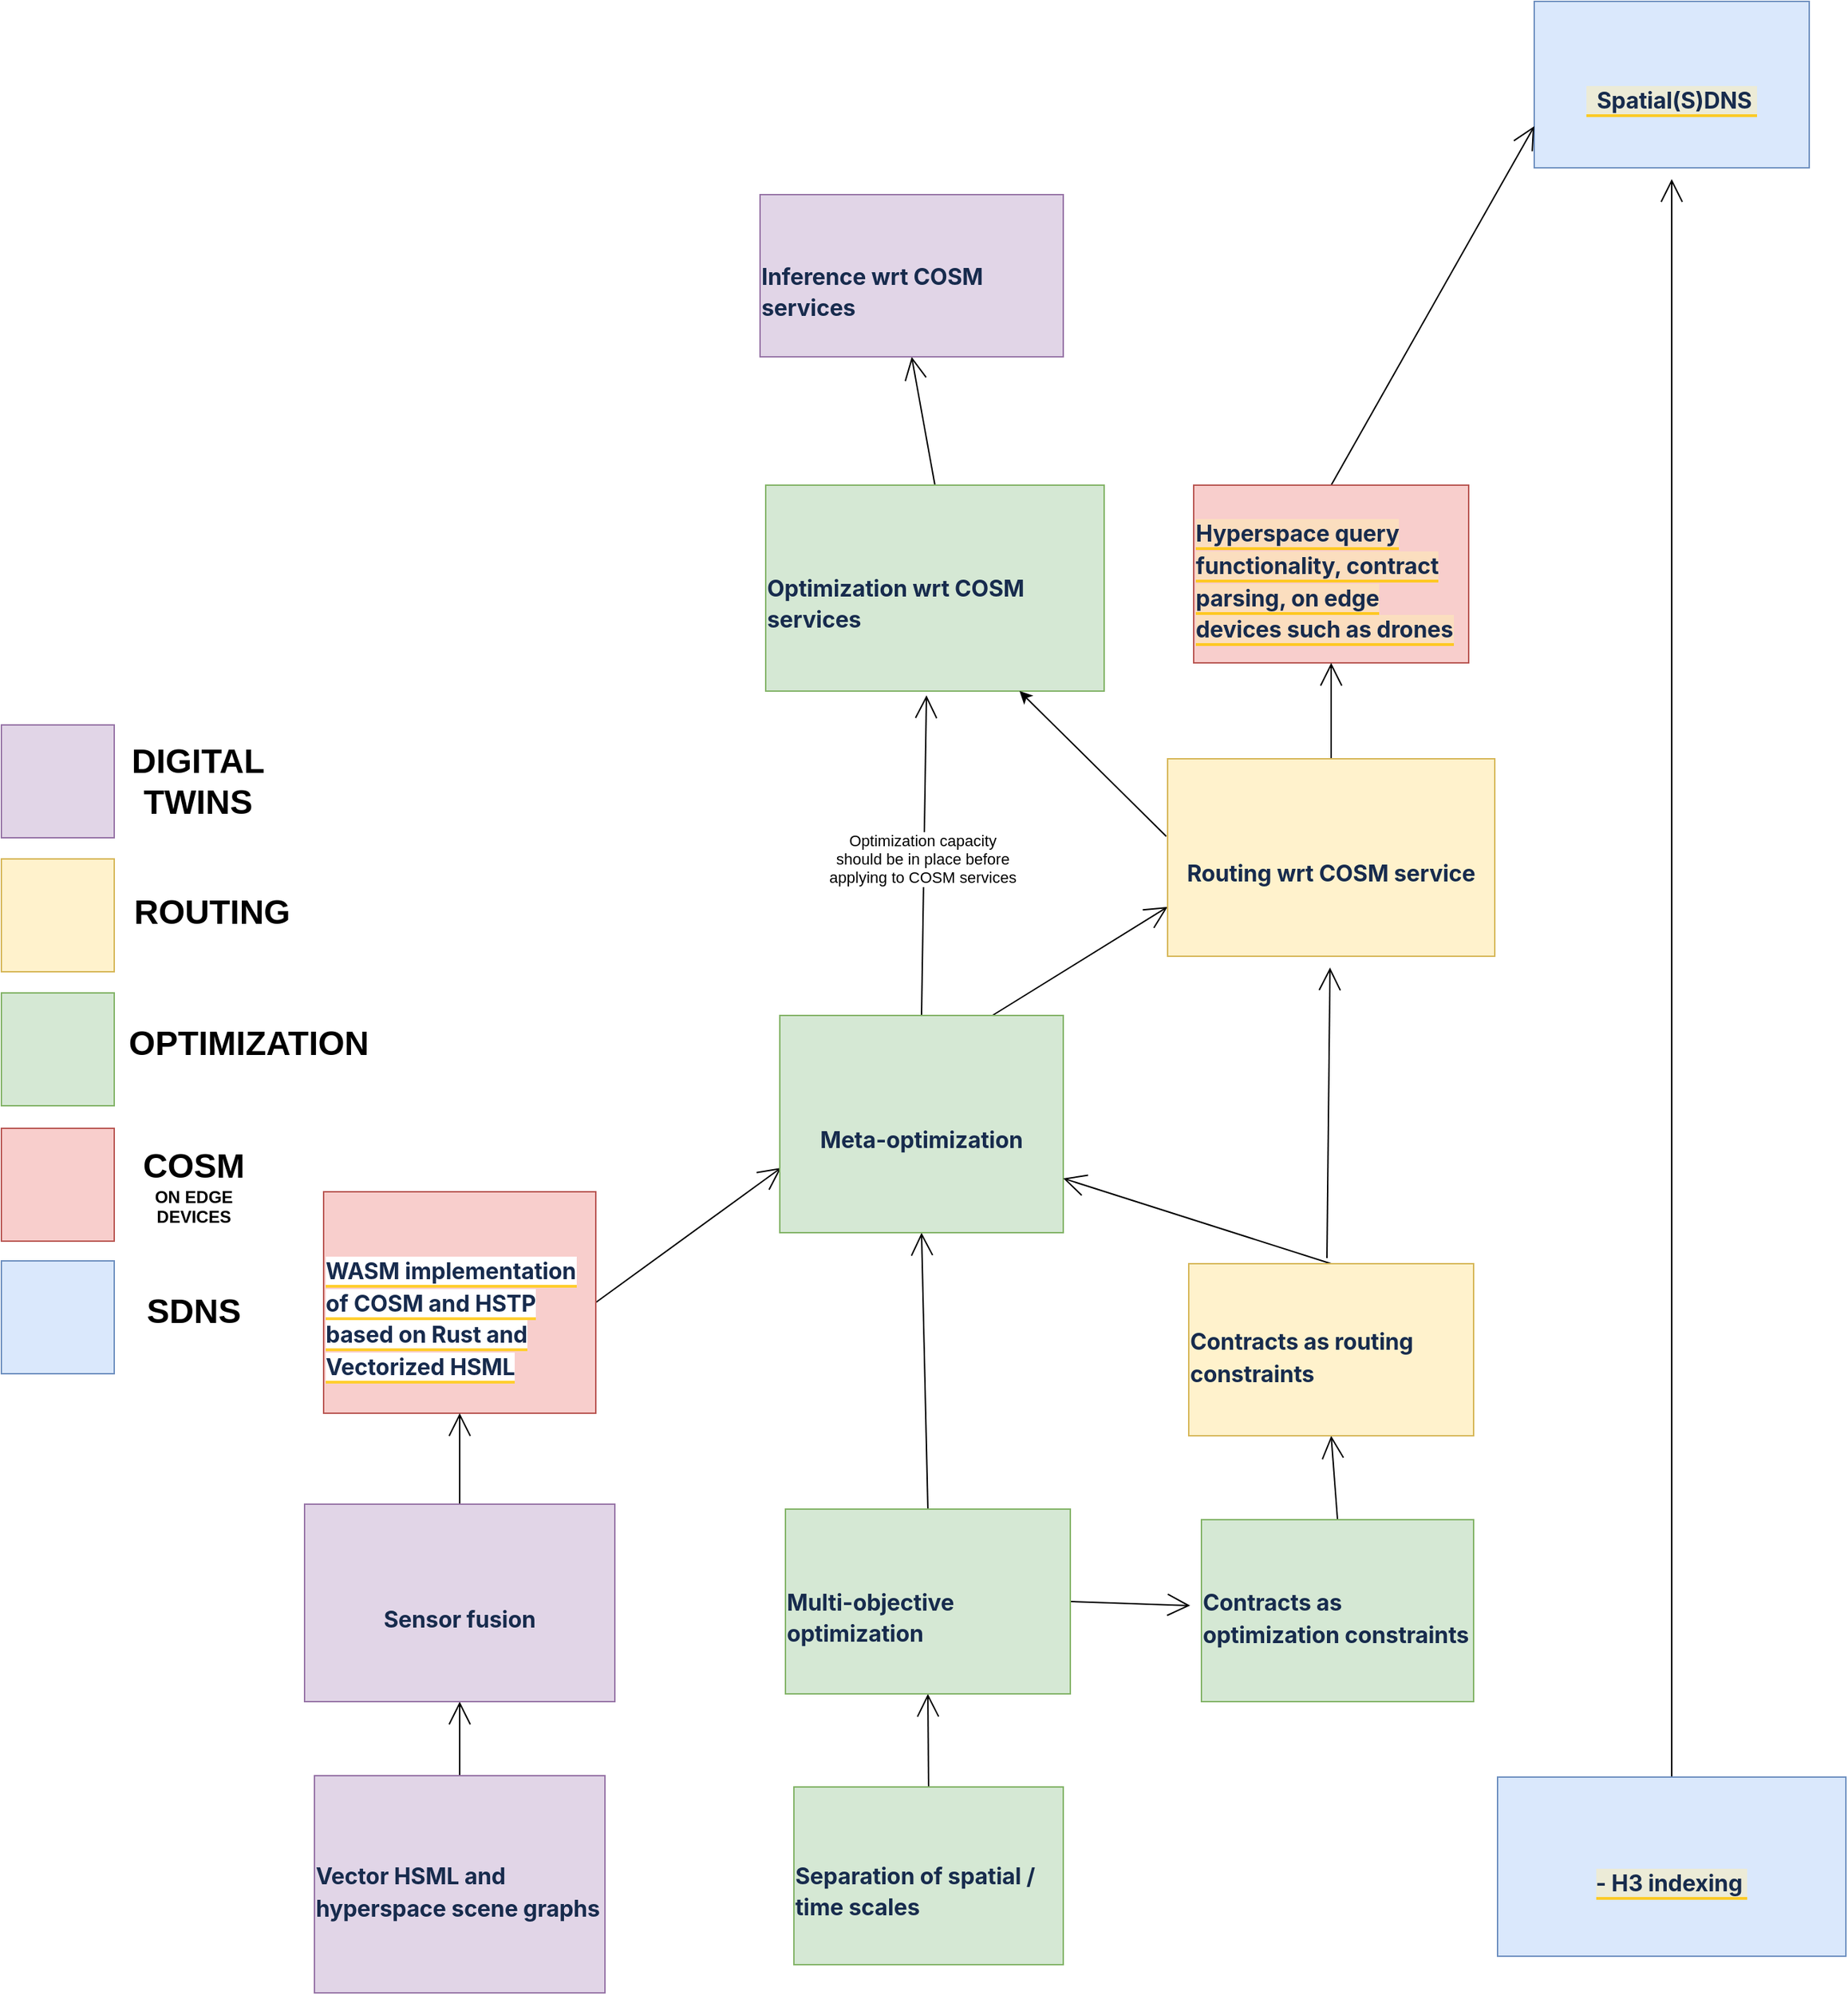 <mxfile version="20.2.7" type="github">
  <diagram id="7z78vcRJwoHjMP4bkD24" name="Page-1">
    <mxGraphModel dx="1522" dy="875" grid="0" gridSize="10" guides="1" tooltips="1" connect="1" arrows="1" fold="1" page="0" pageScale="1" pageWidth="850" pageHeight="1100" math="0" shadow="0">
      <root>
        <mxCell id="0" />
        <mxCell id="1" parent="0" />
        <mxCell id="wH5RqpElglhxuyfyvfox-1" value="&lt;h4 style=&quot;margin: 1.357em 0px 0px; padding: 0px; font-size: 16px; line-height: 1.428; color: rgb(23, 43, 77); letter-spacing: -0.003em; font-family: -apple-system, BlinkMacSystemFont, &amp;quot;Segoe UI&amp;quot;, Roboto, Oxygen, Ubuntu, &amp;quot;Fira Sans&amp;quot;, &amp;quot;Droid Sans&amp;quot;, &amp;quot;Helvetica Neue&amp;quot;, sans-serif; text-align: start;&quot; data-renderer-start-pos=&quot;1753&quot; id=&quot;Spatial(S)DNS----H3-indexing-–-A-lot-of-the-work-would-support-this-project,-but-the-end-would-have-to-lead-into-the--SDNS&quot;&gt;&lt;span style=&quot;cursor: pointer; background-color: rgba(255, 240, 179, 0.5); border-bottom: 2px solid rgba(255, 196, 0, 0.82);&quot; class=&quot;inline-highlight&quot; data-id=&quot;642e6865-7614-46b1-a37f-4f377f6b59a0&quot; data-mark-annotation-type=&quot;inlineComment&quot; data-mark-type=&quot;annotation&quot; data-renderer-mark=&quot;true&quot; id=&quot;642e6865-7614-46b1-a37f-4f377f6b59a0&quot;&gt;&amp;nbsp; Spatial(S)DNS&amp;nbsp;&lt;/span&gt;&lt;/h4&gt;" style="rounded=0;whiteSpace=wrap;html=1;hachureGap=4;fillColor=#dae8fc;strokeColor=#6c8ebf;" parent="1" vertex="1">
          <mxGeometry x="1168" y="50" width="195" height="118" as="geometry" />
        </mxCell>
        <mxCell id="9oQ9O6FbsVemTm-6UywY-12" style="edgeStyle=none;curved=1;rounded=0;orthogonalLoop=1;jettySize=auto;html=1;exitX=1;exitY=0.5;exitDx=0;exitDy=0;endArrow=open;startSize=14;endSize=14;sourcePerimeterSpacing=8;targetPerimeterSpacing=8;entryX=0.005;entryY=0.701;entryDx=0;entryDy=0;entryPerimeter=0;" parent="1" source="wH5RqpElglhxuyfyvfox-2" target="wH5RqpElglhxuyfyvfox-8" edge="1">
          <mxGeometry relative="1" as="geometry" />
        </mxCell>
        <mxCell id="wH5RqpElglhxuyfyvfox-2" value="&lt;h4 style=&quot;margin: 1.357em 0px 0px; padding: 0px; font-size: 16px; line-height: 1.428; color: rgb(23, 43, 77); letter-spacing: -0.003em; font-family: -apple-system, BlinkMacSystemFont, &amp;quot;Segoe UI&amp;quot;, Roboto, Oxygen, Ubuntu, &amp;quot;Fira Sans&amp;quot;, &amp;quot;Droid Sans&amp;quot;, &amp;quot;Helvetica Neue&amp;quot;, sans-serif; text-align: start;&quot; data-renderer-start-pos=&quot;1941&quot; id=&quot;WASM-implementation-of-COSM-and-HSTP-based-on-Rust-and-Vectorized-HSML&quot;&gt;&lt;span style=&quot;cursor: pointer; border-bottom-width: 2px; border-bottom-style: solid; border-bottom-color: rgba(255, 196, 0, 0.82); background-color: rgb(255, 255, 255);&quot; class=&quot;inline-highlight&quot; data-id=&quot;642e6865-7614-46b1-a37f-4f377f6b59a0&quot; data-mark-annotation-type=&quot;inlineComment&quot; data-mark-type=&quot;annotation&quot; data-renderer-mark=&quot;true&quot; id=&quot;642e6865-7614-46b1-a37f-4f377f6b59a0&quot;&gt;WASM implementation of COSM and HSTP based on Rust and Vectorized HSML&lt;/span&gt;&lt;/h4&gt;" style="rounded=0;whiteSpace=wrap;html=1;hachureGap=4;fillColor=#f8cecc;strokeColor=#b85450;" parent="1" vertex="1">
          <mxGeometry x="309.5" y="894" width="193" height="157" as="geometry" />
        </mxCell>
        <mxCell id="9oQ9O6FbsVemTm-6UywY-22" style="edgeStyle=none;curved=1;rounded=0;orthogonalLoop=1;jettySize=auto;html=1;exitX=0.5;exitY=0;exitDx=0;exitDy=0;endArrow=open;startSize=14;endSize=14;sourcePerimeterSpacing=8;targetPerimeterSpacing=8;entryX=0;entryY=0.75;entryDx=0;entryDy=0;" parent="1" source="wH5RqpElglhxuyfyvfox-4" target="wH5RqpElglhxuyfyvfox-1" edge="1">
          <mxGeometry relative="1" as="geometry">
            <mxPoint x="1155" y="294" as="targetPoint" />
          </mxGeometry>
        </mxCell>
        <mxCell id="wH5RqpElglhxuyfyvfox-4" value="&lt;h4 style=&quot;margin: 10px 0px 0px; padding: 0px; font-size: 16px; line-height: 1.428; color: rgb(23, 43, 77); letter-spacing: -0.003em; font-family: -apple-system, BlinkMacSystemFont, &amp;quot;Segoe UI&amp;quot;, Roboto, Oxygen, Ubuntu, &amp;quot;Fira Sans&amp;quot;, &amp;quot;Droid Sans&amp;quot;, &amp;quot;Helvetica Neue&amp;quot;, sans-serif; text-align: start;&quot; data-renderer-start-pos=&quot;2013&quot; id=&quot;Hyperspace-query-functionality,-contract-parsing,--on-edge-devices-such-as-drones.&quot;&gt;&lt;span style=&quot;cursor: pointer; background-color: rgba(255, 240, 179, 0.5); border-bottom: 2px solid rgba(255, 196, 0, 0.82);&quot; class=&quot;inline-highlight&quot; data-id=&quot;642e6865-7614-46b1-a37f-4f377f6b59a0&quot; data-mark-annotation-type=&quot;inlineComment&quot; data-mark-type=&quot;annotation&quot; data-renderer-mark=&quot;true&quot; id=&quot;642e6865-7614-46b1-a37f-4f377f6b59a0&quot;&gt;Hyperspace query functionality, contract parsing,  on edge devices such as drones&lt;/span&gt;&lt;/h4&gt;" style="rounded=0;whiteSpace=wrap;html=1;hachureGap=4;fillColor=#f8cecc;strokeColor=#b85450;" parent="1" vertex="1">
          <mxGeometry x="926.5" y="393" width="195" height="126" as="geometry" />
        </mxCell>
        <mxCell id="9oQ9O6FbsVemTm-6UywY-15" style="edgeStyle=none;curved=1;rounded=0;orthogonalLoop=1;jettySize=auto;html=1;exitX=0.5;exitY=0;exitDx=0;exitDy=0;entryX=0.5;entryY=1;entryDx=0;entryDy=0;endArrow=open;startSize=14;endSize=14;sourcePerimeterSpacing=8;targetPerimeterSpacing=8;" parent="1" source="wH5RqpElglhxuyfyvfox-5" target="9oQ9O6FbsVemTm-6UywY-1" edge="1">
          <mxGeometry relative="1" as="geometry" />
        </mxCell>
        <mxCell id="wH5RqpElglhxuyfyvfox-5" value="&lt;h4 style=&quot;margin: 10px 0px 0px; padding: 0px; font-size: 16px; line-height: 1.428; color: rgb(23, 43, 77); letter-spacing: -0.003em; font-family: -apple-system, BlinkMacSystemFont, &amp;quot;Segoe UI&amp;quot;, Roboto, Oxygen, Ubuntu, &amp;quot;Fira Sans&amp;quot;, &amp;quot;Droid Sans&amp;quot;, &amp;quot;Helvetica Neue&amp;quot;, sans-serif; text-align: start;&quot; data-renderer-start-pos=&quot;2112&quot; id=&quot;Contracts-as-optimization-constraints&quot;&gt;Contracts as optimization constraints&lt;/h4&gt;" style="rounded=0;whiteSpace=wrap;html=1;hachureGap=4;fillColor=#d5e8d4;strokeColor=#82b366;" parent="1" vertex="1">
          <mxGeometry x="932" y="1126.5" width="193" height="129" as="geometry" />
        </mxCell>
        <mxCell id="9oQ9O6FbsVemTm-6UywY-14" style="edgeStyle=none;curved=1;rounded=0;orthogonalLoop=1;jettySize=auto;html=1;exitX=0.5;exitY=0;exitDx=0;exitDy=0;entryX=0.5;entryY=1;entryDx=0;entryDy=0;endArrow=open;startSize=14;endSize=14;sourcePerimeterSpacing=8;targetPerimeterSpacing=8;" parent="1" source="wH5RqpElglhxuyfyvfox-6" target="wH5RqpElglhxuyfyvfox-7" edge="1">
          <mxGeometry relative="1" as="geometry" />
        </mxCell>
        <mxCell id="wH5RqpElglhxuyfyvfox-6" value="&lt;h4 style=&quot;margin: 1.357em 0px 0px; padding: 0px; font-size: 16px; line-height: 1.428; color: rgb(23, 43, 77); letter-spacing: -0.003em; font-family: -apple-system, BlinkMacSystemFont, &amp;quot;Segoe UI&amp;quot;, Roboto, Oxygen, Ubuntu, &amp;quot;Fira Sans&amp;quot;, &amp;quot;Droid Sans&amp;quot;, &amp;quot;Helvetica Neue&amp;quot;, sans-serif; text-align: start;&quot; data-renderer-start-pos=&quot;2159&quot; id=&quot;Separation-of-spatial-/-time-scales&quot;&gt;Separation of spatial / time scales&lt;/h4&gt;" style="rounded=0;whiteSpace=wrap;html=1;hachureGap=4;fillColor=#d5e8d4;strokeColor=#82b366;" parent="1" vertex="1">
          <mxGeometry x="643" y="1316" width="191" height="126" as="geometry" />
        </mxCell>
        <mxCell id="9oQ9O6FbsVemTm-6UywY-11" style="edgeStyle=none;curved=1;rounded=0;orthogonalLoop=1;jettySize=auto;html=1;exitX=0.5;exitY=0;exitDx=0;exitDy=0;entryX=0.5;entryY=1;entryDx=0;entryDy=0;endArrow=open;startSize=14;endSize=14;sourcePerimeterSpacing=8;targetPerimeterSpacing=8;" parent="1" source="wH5RqpElglhxuyfyvfox-7" target="wH5RqpElglhxuyfyvfox-8" edge="1">
          <mxGeometry relative="1" as="geometry" />
        </mxCell>
        <mxCell id="9oQ9O6FbsVemTm-6UywY-16" style="edgeStyle=none;curved=1;rounded=0;orthogonalLoop=1;jettySize=auto;html=1;exitX=1;exitY=0.5;exitDx=0;exitDy=0;endArrow=open;startSize=14;endSize=14;sourcePerimeterSpacing=8;targetPerimeterSpacing=8;" parent="1" source="wH5RqpElglhxuyfyvfox-7" target="wH5RqpElglhxuyfyvfox-5" edge="1">
          <mxGeometry relative="1" as="geometry" />
        </mxCell>
        <mxCell id="wH5RqpElglhxuyfyvfox-7" value="&lt;h4 style=&quot;margin: 1.357em 0px 0px; padding: 0px; font-size: 16px; line-height: 1.428; color: rgb(23, 43, 77); letter-spacing: -0.003em; font-family: -apple-system, BlinkMacSystemFont, &amp;quot;Segoe UI&amp;quot;, Roboto, Oxygen, Ubuntu, &amp;quot;Fira Sans&amp;quot;, &amp;quot;Droid Sans&amp;quot;, &amp;quot;Helvetica Neue&amp;quot;, sans-serif; text-align: start;&quot; data-renderer-start-pos=&quot;2204&quot; id=&quot;Multi-objective-optimization&quot;&gt;Multi-objective optimization&lt;/h4&gt;" style="rounded=0;whiteSpace=wrap;html=1;hachureGap=4;fillColor=#d5e8d4;strokeColor=#82b366;" parent="1" vertex="1">
          <mxGeometry x="637" y="1119" width="202" height="131" as="geometry" />
        </mxCell>
        <mxCell id="9oQ9O6FbsVemTm-6UywY-17" style="edgeStyle=none;curved=1;rounded=0;orthogonalLoop=1;jettySize=auto;html=1;exitX=0.5;exitY=0;exitDx=0;exitDy=0;endArrow=open;startSize=14;endSize=14;sourcePerimeterSpacing=8;targetPerimeterSpacing=8;" parent="1" source="wH5RqpElglhxuyfyvfox-8" edge="1">
          <mxGeometry relative="1" as="geometry">
            <mxPoint x="737" y="542" as="targetPoint" />
          </mxGeometry>
        </mxCell>
        <mxCell id="6fWxtNXXJk7NK1VFURIJ-1" value="Optimization capacity&lt;br&gt;should be in place before&lt;br&gt;applying to COSM services" style="edgeLabel;html=1;align=center;verticalAlign=middle;resizable=0;points=[];" vertex="1" connectable="0" parent="9oQ9O6FbsVemTm-6UywY-17">
          <mxGeometry x="-0.022" y="1" relative="1" as="geometry">
            <mxPoint as="offset" />
          </mxGeometry>
        </mxCell>
        <mxCell id="9oQ9O6FbsVemTm-6UywY-18" style="edgeStyle=none;curved=1;rounded=0;orthogonalLoop=1;jettySize=auto;html=1;exitX=0.75;exitY=0;exitDx=0;exitDy=0;endArrow=open;startSize=14;endSize=14;sourcePerimeterSpacing=8;targetPerimeterSpacing=8;entryX=0;entryY=0.75;entryDx=0;entryDy=0;" parent="1" source="wH5RqpElglhxuyfyvfox-8" target="9oQ9O6FbsVemTm-6UywY-3" edge="1">
          <mxGeometry relative="1" as="geometry" />
        </mxCell>
        <mxCell id="wH5RqpElglhxuyfyvfox-8" value="&lt;h4 style=&quot;margin: 1.357em 0px 0px; padding: 0px; font-size: 16px; line-height: 1.428; color: rgb(23, 43, 77); letter-spacing: -0.003em; font-family: -apple-system, BlinkMacSystemFont, &amp;quot;Segoe UI&amp;quot;, Roboto, Oxygen, Ubuntu, &amp;quot;Fira Sans&amp;quot;, &amp;quot;Droid Sans&amp;quot;, &amp;quot;Helvetica Neue&amp;quot;, sans-serif; text-align: start;&quot; data-renderer-start-pos=&quot;2243&quot; id=&quot;Meta-optimization&quot;&gt;Meta-optimization&lt;/h4&gt;" style="rounded=0;whiteSpace=wrap;html=1;hachureGap=4;fillColor=#d5e8d4;strokeColor=#82b366;" parent="1" vertex="1">
          <mxGeometry x="633" y="769" width="201" height="154" as="geometry" />
        </mxCell>
        <mxCell id="9oQ9O6FbsVemTm-6UywY-20" style="edgeStyle=none;curved=1;rounded=0;orthogonalLoop=1;jettySize=auto;html=1;exitX=0.5;exitY=0;exitDx=0;exitDy=0;endArrow=open;startSize=14;endSize=14;sourcePerimeterSpacing=8;targetPerimeterSpacing=8;entryX=0.5;entryY=1;entryDx=0;entryDy=0;" parent="1" source="wH5RqpElglhxuyfyvfox-9" target="9oQ9O6FbsVemTm-6UywY-6" edge="1">
          <mxGeometry relative="1" as="geometry">
            <mxPoint x="735" y="339" as="targetPoint" />
          </mxGeometry>
        </mxCell>
        <mxCell id="wH5RqpElglhxuyfyvfox-9" value="&lt;h4 style=&quot;margin: 1.357em 0px 0px; padding: 0px; font-size: 16px; line-height: 1.428; color: rgb(23, 43, 77); letter-spacing: -0.003em; font-family: -apple-system, BlinkMacSystemFont, &amp;quot;Segoe UI&amp;quot;, Roboto, Oxygen, Ubuntu, &amp;quot;Fira Sans&amp;quot;, &amp;quot;Droid Sans&amp;quot;, &amp;quot;Helvetica Neue&amp;quot;, sans-serif; text-align: start;&quot; data-renderer-start-pos=&quot;2271&quot; id=&quot;Optimization-wrt-COSM-services&quot;&gt;Optimization wrt COSM services&lt;/h4&gt;" style="rounded=0;whiteSpace=wrap;html=1;hachureGap=4;fillColor=#d5e8d4;strokeColor=#82b366;" parent="1" vertex="1">
          <mxGeometry x="623" y="393" width="240" height="146" as="geometry" />
        </mxCell>
        <mxCell id="9oQ9O6FbsVemTm-6UywY-13" style="edgeStyle=none;curved=1;rounded=0;orthogonalLoop=1;jettySize=auto;html=1;exitX=0.5;exitY=0;exitDx=0;exitDy=0;entryX=1;entryY=0.75;entryDx=0;entryDy=0;endArrow=open;startSize=14;endSize=14;sourcePerimeterSpacing=8;targetPerimeterSpacing=8;" parent="1" source="9oQ9O6FbsVemTm-6UywY-1" target="wH5RqpElglhxuyfyvfox-8" edge="1">
          <mxGeometry relative="1" as="geometry" />
        </mxCell>
        <mxCell id="9oQ9O6FbsVemTm-6UywY-19" style="edgeStyle=none;curved=1;rounded=0;orthogonalLoop=1;jettySize=auto;html=1;endArrow=open;startSize=14;endSize=14;sourcePerimeterSpacing=8;targetPerimeterSpacing=8;" parent="1" target="9oQ9O6FbsVemTm-6UywY-3" edge="1">
          <mxGeometry relative="1" as="geometry">
            <mxPoint x="1021" y="941" as="sourcePoint" />
          </mxGeometry>
        </mxCell>
        <mxCell id="9oQ9O6FbsVemTm-6UywY-1" value="&lt;h4 style=&quot;margin: 10px 0px 0px; padding: 0px; font-size: 16px; line-height: 1.428; color: rgb(23, 43, 77); letter-spacing: -0.003em; font-family: -apple-system, BlinkMacSystemFont, &amp;quot;Segoe UI&amp;quot;, Roboto, Oxygen, Ubuntu, &amp;quot;Fira Sans&amp;quot;, &amp;quot;Droid Sans&amp;quot;, &amp;quot;Helvetica Neue&amp;quot;, sans-serif; text-align: start;&quot; data-renderer-start-pos=&quot;2320&quot; id=&quot;Contracts-as-routing-constraints&quot;&gt;Contracts as routing constraints&lt;/h4&gt;" style="rounded=0;whiteSpace=wrap;html=1;hachureGap=4;fillColor=#fff2cc;strokeColor=#d6b656;" parent="1" vertex="1">
          <mxGeometry x="923" y="945" width="202" height="122" as="geometry" />
        </mxCell>
        <mxCell id="9oQ9O6FbsVemTm-6UywY-21" style="edgeStyle=none;curved=1;rounded=0;orthogonalLoop=1;jettySize=auto;html=1;exitX=0.5;exitY=0;exitDx=0;exitDy=0;entryX=0.5;entryY=1;entryDx=0;entryDy=0;endArrow=open;startSize=14;endSize=14;sourcePerimeterSpacing=8;targetPerimeterSpacing=8;" parent="1" source="9oQ9O6FbsVemTm-6UywY-3" target="wH5RqpElglhxuyfyvfox-4" edge="1">
          <mxGeometry relative="1" as="geometry" />
        </mxCell>
        <mxCell id="9oQ9O6FbsVemTm-6UywY-3" value="&lt;h4 style=&quot;margin: 1.357em 0px 0px; padding: 0px; font-size: 16px; line-height: 1.428; color: rgb(23, 43, 77); letter-spacing: -0.003em; font-family: -apple-system, BlinkMacSystemFont, &amp;quot;Segoe UI&amp;quot;, Roboto, Oxygen, Ubuntu, &amp;quot;Fira Sans&amp;quot;, &amp;quot;Droid Sans&amp;quot;, &amp;quot;Helvetica Neue&amp;quot;, sans-serif; text-align: start;&quot; data-renderer-start-pos=&quot;2362&quot; id=&quot;Routing-wrt-COSM-services&quot;&gt;Routing wrt COSM service&lt;/h4&gt;" style="rounded=0;whiteSpace=wrap;html=1;hachureGap=4;fillColor=#fff2cc;strokeColor=#d6b656;" parent="1" vertex="1">
          <mxGeometry x="908" y="587" width="232" height="140" as="geometry" />
        </mxCell>
        <mxCell id="9oQ9O6FbsVemTm-6UywY-9" style="edgeStyle=none;curved=1;rounded=0;orthogonalLoop=1;jettySize=auto;html=1;exitX=0.5;exitY=0;exitDx=0;exitDy=0;entryX=0.5;entryY=1;entryDx=0;entryDy=0;endArrow=open;startSize=14;endSize=14;sourcePerimeterSpacing=8;targetPerimeterSpacing=8;" parent="1" source="9oQ9O6FbsVemTm-6UywY-4" target="9oQ9O6FbsVemTm-6UywY-5" edge="1">
          <mxGeometry relative="1" as="geometry" />
        </mxCell>
        <mxCell id="9oQ9O6FbsVemTm-6UywY-4" value="&lt;h4 style=&quot;margin: 10px 0px 0px; padding: 0px; font-size: 16px; line-height: 1.428; color: rgb(23, 43, 77); letter-spacing: -0.003em; font-family: -apple-system, BlinkMacSystemFont, &amp;quot;Segoe UI&amp;quot;, Roboto, Oxygen, Ubuntu, &amp;quot;Fira Sans&amp;quot;, &amp;quot;Droid Sans&amp;quot;, &amp;quot;Helvetica Neue&amp;quot;, sans-serif; text-align: start;&quot; data-renderer-start-pos=&quot;2412&quot; id=&quot;Vector-HSML-and--hyperspace-scene-graphs&quot;&gt;Vector HSML and  hyperspace scene graphs &lt;/h4&gt;" style="rounded=0;whiteSpace=wrap;html=1;hachureGap=4;fillColor=#e1d5e7;strokeColor=#9673a6;" parent="1" vertex="1">
          <mxGeometry x="303" y="1308" width="206" height="154" as="geometry" />
        </mxCell>
        <mxCell id="9oQ9O6FbsVemTm-6UywY-10" style="edgeStyle=none;curved=1;rounded=0;orthogonalLoop=1;jettySize=auto;html=1;exitX=0.5;exitY=0;exitDx=0;exitDy=0;entryX=0.5;entryY=1;entryDx=0;entryDy=0;endArrow=open;startSize=14;endSize=14;sourcePerimeterSpacing=8;targetPerimeterSpacing=8;" parent="1" source="9oQ9O6FbsVemTm-6UywY-5" target="wH5RqpElglhxuyfyvfox-2" edge="1">
          <mxGeometry relative="1" as="geometry" />
        </mxCell>
        <mxCell id="9oQ9O6FbsVemTm-6UywY-5" value="&lt;h4 style=&quot;margin: 1.357em 0px 0px; padding: 0px; font-size: 16px; line-height: 1.428; color: rgb(23, 43, 77); letter-spacing: -0.003em; font-family: -apple-system, BlinkMacSystemFont, &amp;quot;Segoe UI&amp;quot;, Roboto, Oxygen, Ubuntu, &amp;quot;Fira Sans&amp;quot;, &amp;quot;Droid Sans&amp;quot;, &amp;quot;Helvetica Neue&amp;quot;, sans-serif; text-align: start;&quot; data-renderer-start-pos=&quot;2463&quot; id=&quot;Sensor-fusion&quot;&gt;Sensor fusion&lt;/h4&gt;" style="rounded=0;whiteSpace=wrap;html=1;hachureGap=4;fillColor=#e1d5e7;strokeColor=#9673a6;" parent="1" vertex="1">
          <mxGeometry x="296" y="1115.5" width="220" height="140" as="geometry" />
        </mxCell>
        <mxCell id="9oQ9O6FbsVemTm-6UywY-6" value="&lt;h4 style=&quot;margin: 1.357em 0px 0px; padding: 0px; font-size: 16px; line-height: 1.428; color: rgb(23, 43, 77); letter-spacing: -0.003em; font-family: -apple-system, BlinkMacSystemFont, &amp;quot;Segoe UI&amp;quot;, Roboto, Oxygen, Ubuntu, &amp;quot;Fira Sans&amp;quot;, &amp;quot;Droid Sans&amp;quot;, &amp;quot;Helvetica Neue&amp;quot;, sans-serif; text-align: start;&quot; data-renderer-start-pos=&quot;2486&quot; id=&quot;Inference-wrt-COSM-services&quot;&gt;Inference wrt COSM services&lt;/h4&gt;" style="rounded=0;whiteSpace=wrap;html=1;hachureGap=4;fillColor=#e1d5e7;strokeColor=#9673a6;" parent="1" vertex="1">
          <mxGeometry x="619" y="187" width="215" height="115" as="geometry" />
        </mxCell>
        <mxCell id="9oQ9O6FbsVemTm-6UywY-23" style="edgeStyle=none;curved=1;rounded=0;orthogonalLoop=1;jettySize=auto;html=1;exitX=0.5;exitY=0;exitDx=0;exitDy=0;endArrow=open;startSize=14;endSize=14;sourcePerimeterSpacing=8;targetPerimeterSpacing=8;" parent="1" source="9oQ9O6FbsVemTm-6UywY-8" target="wH5RqpElglhxuyfyvfox-1" edge="1">
          <mxGeometry relative="1" as="geometry" />
        </mxCell>
        <mxCell id="9oQ9O6FbsVemTm-6UywY-8" value="&lt;h4 style=&quot;margin: 1.357em 0px 0px; padding: 0px; font-size: 16px; line-height: 1.428; color: rgb(23, 43, 77); letter-spacing: -0.003em; font-family: -apple-system, BlinkMacSystemFont, &amp;quot;Segoe UI&amp;quot;, Roboto, Oxygen, Ubuntu, &amp;quot;Fira Sans&amp;quot;, &amp;quot;Droid Sans&amp;quot;, &amp;quot;Helvetica Neue&amp;quot;, sans-serif; text-align: start;&quot; data-renderer-start-pos=&quot;1753&quot; id=&quot;Spatial(S)DNS----H3-indexing-–-A-lot-of-the-work-would-support-this-project,-but-the-end-would-have-to-lead-into-the--SDNS&quot;&gt;&lt;span style=&quot;cursor: pointer; background-color: rgba(255, 240, 179, 0.5); border-bottom: 2px solid rgba(255, 196, 0, 0.82);&quot; class=&quot;inline-highlight&quot; data-id=&quot;642e6865-7614-46b1-a37f-4f377f6b59a0&quot; data-mark-annotation-type=&quot;inlineComment&quot; data-mark-type=&quot;annotation&quot; data-renderer-mark=&quot;true&quot; id=&quot;642e6865-7614-46b1-a37f-4f377f6b59a0&quot;&gt;- H3 indexing&amp;nbsp;&lt;/span&gt;&lt;/h4&gt;" style="rounded=0;whiteSpace=wrap;html=1;hachureGap=4;fillColor=#dae8fc;strokeColor=#6c8ebf;" parent="1" vertex="1">
          <mxGeometry x="1142" y="1309" width="247" height="127" as="geometry" />
        </mxCell>
        <mxCell id="6fWxtNXXJk7NK1VFURIJ-3" value="" style="endArrow=classic;html=1;rounded=0;entryX=0.75;entryY=1;entryDx=0;entryDy=0;exitX=-0.004;exitY=0.393;exitDx=0;exitDy=0;exitPerimeter=0;" edge="1" parent="1" source="9oQ9O6FbsVemTm-6UywY-3" target="wH5RqpElglhxuyfyvfox-9">
          <mxGeometry width="50" height="50" relative="1" as="geometry">
            <mxPoint x="837" y="504" as="sourcePoint" />
            <mxPoint x="887" y="454" as="targetPoint" />
          </mxGeometry>
        </mxCell>
        <mxCell id="6fWxtNXXJk7NK1VFURIJ-6" value="" style="whiteSpace=wrap;html=1;aspect=fixed;labelBackgroundColor=#FFFFFF;fillColor=#e1d5e7;strokeColor=#9673a6;" vertex="1" parent="1">
          <mxGeometry x="81" y="563" width="80" height="80" as="geometry" />
        </mxCell>
        <mxCell id="6fWxtNXXJk7NK1VFURIJ-8" value="&lt;b&gt;&lt;font style=&quot;font-size: 24px;&quot;&gt;DIGITAL&lt;br&gt;TWINS&lt;/font&gt;&lt;br&gt;&lt;/b&gt;" style="text;html=1;resizable=0;autosize=1;align=center;verticalAlign=middle;points=[];fillColor=none;strokeColor=none;rounded=0;labelBackgroundColor=#FFFFFF;" vertex="1" parent="1">
          <mxGeometry x="163" y="569" width="113" height="68" as="geometry" />
        </mxCell>
        <mxCell id="6fWxtNXXJk7NK1VFURIJ-9" value="" style="whiteSpace=wrap;html=1;aspect=fixed;labelBackgroundColor=#FFFFFF;fillColor=#fff2cc;strokeColor=#d6b656;" vertex="1" parent="1">
          <mxGeometry x="81" y="658" width="80" height="80" as="geometry" />
        </mxCell>
        <mxCell id="6fWxtNXXJk7NK1VFURIJ-10" value="&lt;b&gt;&lt;font size=&quot;5&quot;&gt;ROUTING&lt;/font&gt;&lt;br&gt;&lt;/b&gt;" style="text;html=1;resizable=0;autosize=1;align=center;verticalAlign=middle;points=[];fillColor=none;strokeColor=none;rounded=0;labelBackgroundColor=#FFFFFF;" vertex="1" parent="1">
          <mxGeometry x="165" y="676" width="129" height="40" as="geometry" />
        </mxCell>
        <mxCell id="6fWxtNXXJk7NK1VFURIJ-11" value="" style="whiteSpace=wrap;html=1;aspect=fixed;labelBackgroundColor=#FFFFFF;fillColor=#d5e8d4;strokeColor=#82b366;" vertex="1" parent="1">
          <mxGeometry x="81" y="753" width="80" height="80" as="geometry" />
        </mxCell>
        <mxCell id="6fWxtNXXJk7NK1VFURIJ-12" value="&lt;b&gt;&lt;font size=&quot;5&quot;&gt;OPTIMIZATION&lt;/font&gt;&lt;br&gt;&lt;/b&gt;" style="text;html=1;resizable=0;autosize=1;align=center;verticalAlign=middle;points=[];fillColor=none;strokeColor=none;rounded=0;labelBackgroundColor=#FFFFFF;" vertex="1" parent="1">
          <mxGeometry x="161" y="769" width="189" height="40" as="geometry" />
        </mxCell>
        <mxCell id="6fWxtNXXJk7NK1VFURIJ-13" value="" style="whiteSpace=wrap;html=1;aspect=fixed;labelBackgroundColor=#FFFFFF;fillColor=#f8cecc;strokeColor=#b85450;" vertex="1" parent="1">
          <mxGeometry x="81" y="849" width="80" height="80" as="geometry" />
        </mxCell>
        <mxCell id="6fWxtNXXJk7NK1VFURIJ-14" value="&lt;b&gt;&lt;font size=&quot;5&quot;&gt;COSM&lt;br&gt;&lt;/font&gt;ON EDGE&lt;br&gt;DEVICES&lt;br&gt;&lt;/b&gt;" style="text;html=1;resizable=0;autosize=1;align=center;verticalAlign=middle;points=[];fillColor=none;strokeColor=none;rounded=0;labelBackgroundColor=#FFFFFF;" vertex="1" parent="1">
          <mxGeometry x="172" y="856" width="90" height="67" as="geometry" />
        </mxCell>
        <mxCell id="6fWxtNXXJk7NK1VFURIJ-15" value="" style="whiteSpace=wrap;html=1;aspect=fixed;labelBackgroundColor=#FFFFFF;fillColor=#dae8fc;strokeColor=#6c8ebf;" vertex="1" parent="1">
          <mxGeometry x="81" y="943" width="80" height="80" as="geometry" />
        </mxCell>
        <mxCell id="6fWxtNXXJk7NK1VFURIJ-16" value="&lt;b&gt;&lt;font size=&quot;5&quot;&gt;SDNS&lt;/font&gt;&lt;br&gt;&lt;/b&gt;" style="text;html=1;resizable=0;autosize=1;align=center;verticalAlign=middle;points=[];fillColor=none;strokeColor=none;rounded=0;labelBackgroundColor=#FFFFFF;" vertex="1" parent="1">
          <mxGeometry x="174.5" y="959" width="85" height="40" as="geometry" />
        </mxCell>
      </root>
    </mxGraphModel>
  </diagram>
</mxfile>
